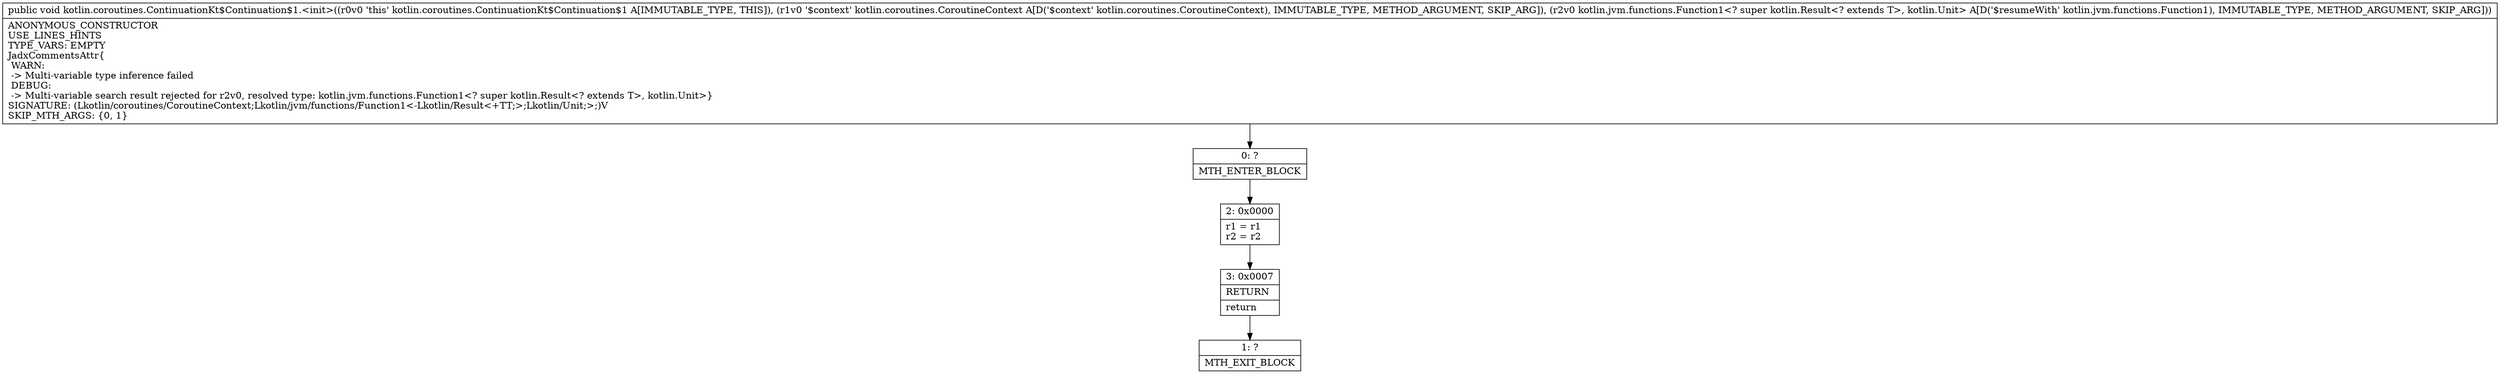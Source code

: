 digraph "CFG forkotlin.coroutines.ContinuationKt$Continuation$1.\<init\>(Lkotlin\/coroutines\/CoroutineContext;Lkotlin\/jvm\/functions\/Function1;)V" {
Node_0 [shape=record,label="{0\:\ ?|MTH_ENTER_BLOCK\l}"];
Node_2 [shape=record,label="{2\:\ 0x0000|r1 = r1\lr2 = r2\l}"];
Node_3 [shape=record,label="{3\:\ 0x0007|RETURN\l|return\l}"];
Node_1 [shape=record,label="{1\:\ ?|MTH_EXIT_BLOCK\l}"];
MethodNode[shape=record,label="{public void kotlin.coroutines.ContinuationKt$Continuation$1.\<init\>((r0v0 'this' kotlin.coroutines.ContinuationKt$Continuation$1 A[IMMUTABLE_TYPE, THIS]), (r1v0 '$context' kotlin.coroutines.CoroutineContext A[D('$context' kotlin.coroutines.CoroutineContext), IMMUTABLE_TYPE, METHOD_ARGUMENT, SKIP_ARG]), (r2v0 kotlin.jvm.functions.Function1\<? super kotlin.Result\<? extends T\>, kotlin.Unit\> A[D('$resumeWith' kotlin.jvm.functions.Function1), IMMUTABLE_TYPE, METHOD_ARGUMENT, SKIP_ARG]))  | ANONYMOUS_CONSTRUCTOR\lUSE_LINES_HINTS\lTYPE_VARS: EMPTY\lJadxCommentsAttr\{\l WARN: \l \-\> Multi\-variable type inference failed\l DEBUG: \l \-\> Multi\-variable search result rejected for r2v0, resolved type: kotlin.jvm.functions.Function1\<? super kotlin.Result\<? extends T\>, kotlin.Unit\>\}\lSIGNATURE: (Lkotlin\/coroutines\/CoroutineContext;Lkotlin\/jvm\/functions\/Function1\<\-Lkotlin\/Result\<+TT;\>;Lkotlin\/Unit;\>;)V\lSKIP_MTH_ARGS: \{0, 1\}\l}"];
MethodNode -> Node_0;Node_0 -> Node_2;
Node_2 -> Node_3;
Node_3 -> Node_1;
}

